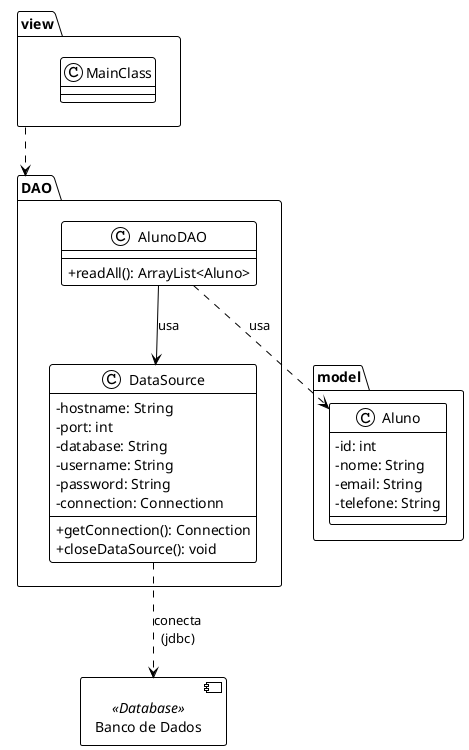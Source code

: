 @startuml
!theme plain
allowmixing
skinparam classAttributeIconSize 0

package "view" {
    class "MainClass" as MainClass
}

package "DAO" {
    class "DataSource" as DataSource{
        - hostname: String
        - port: int
        - database: String
        - username: String
        - password: String
        - connection: Connectionn
        + getConnection(): Connection
        + closeDataSource(): void
    }
    class "AlunoDAO" as AlunoDAO{
        + readAll(): ArrayList<Aluno>
    }
}

package "model" {
    class "Aluno" as Aluno {
        - id: int
        - nome: String
        - email: String
        - telefone: String
    }
}

component "Banco de Dados" as BD <<Database>>

view ..> DAO
DataSource ..> BD : conecta\n(jdbc)
AlunoDAO ..> Aluno : usa
AlunoDAO -->  DataSource : usa

@enduml
